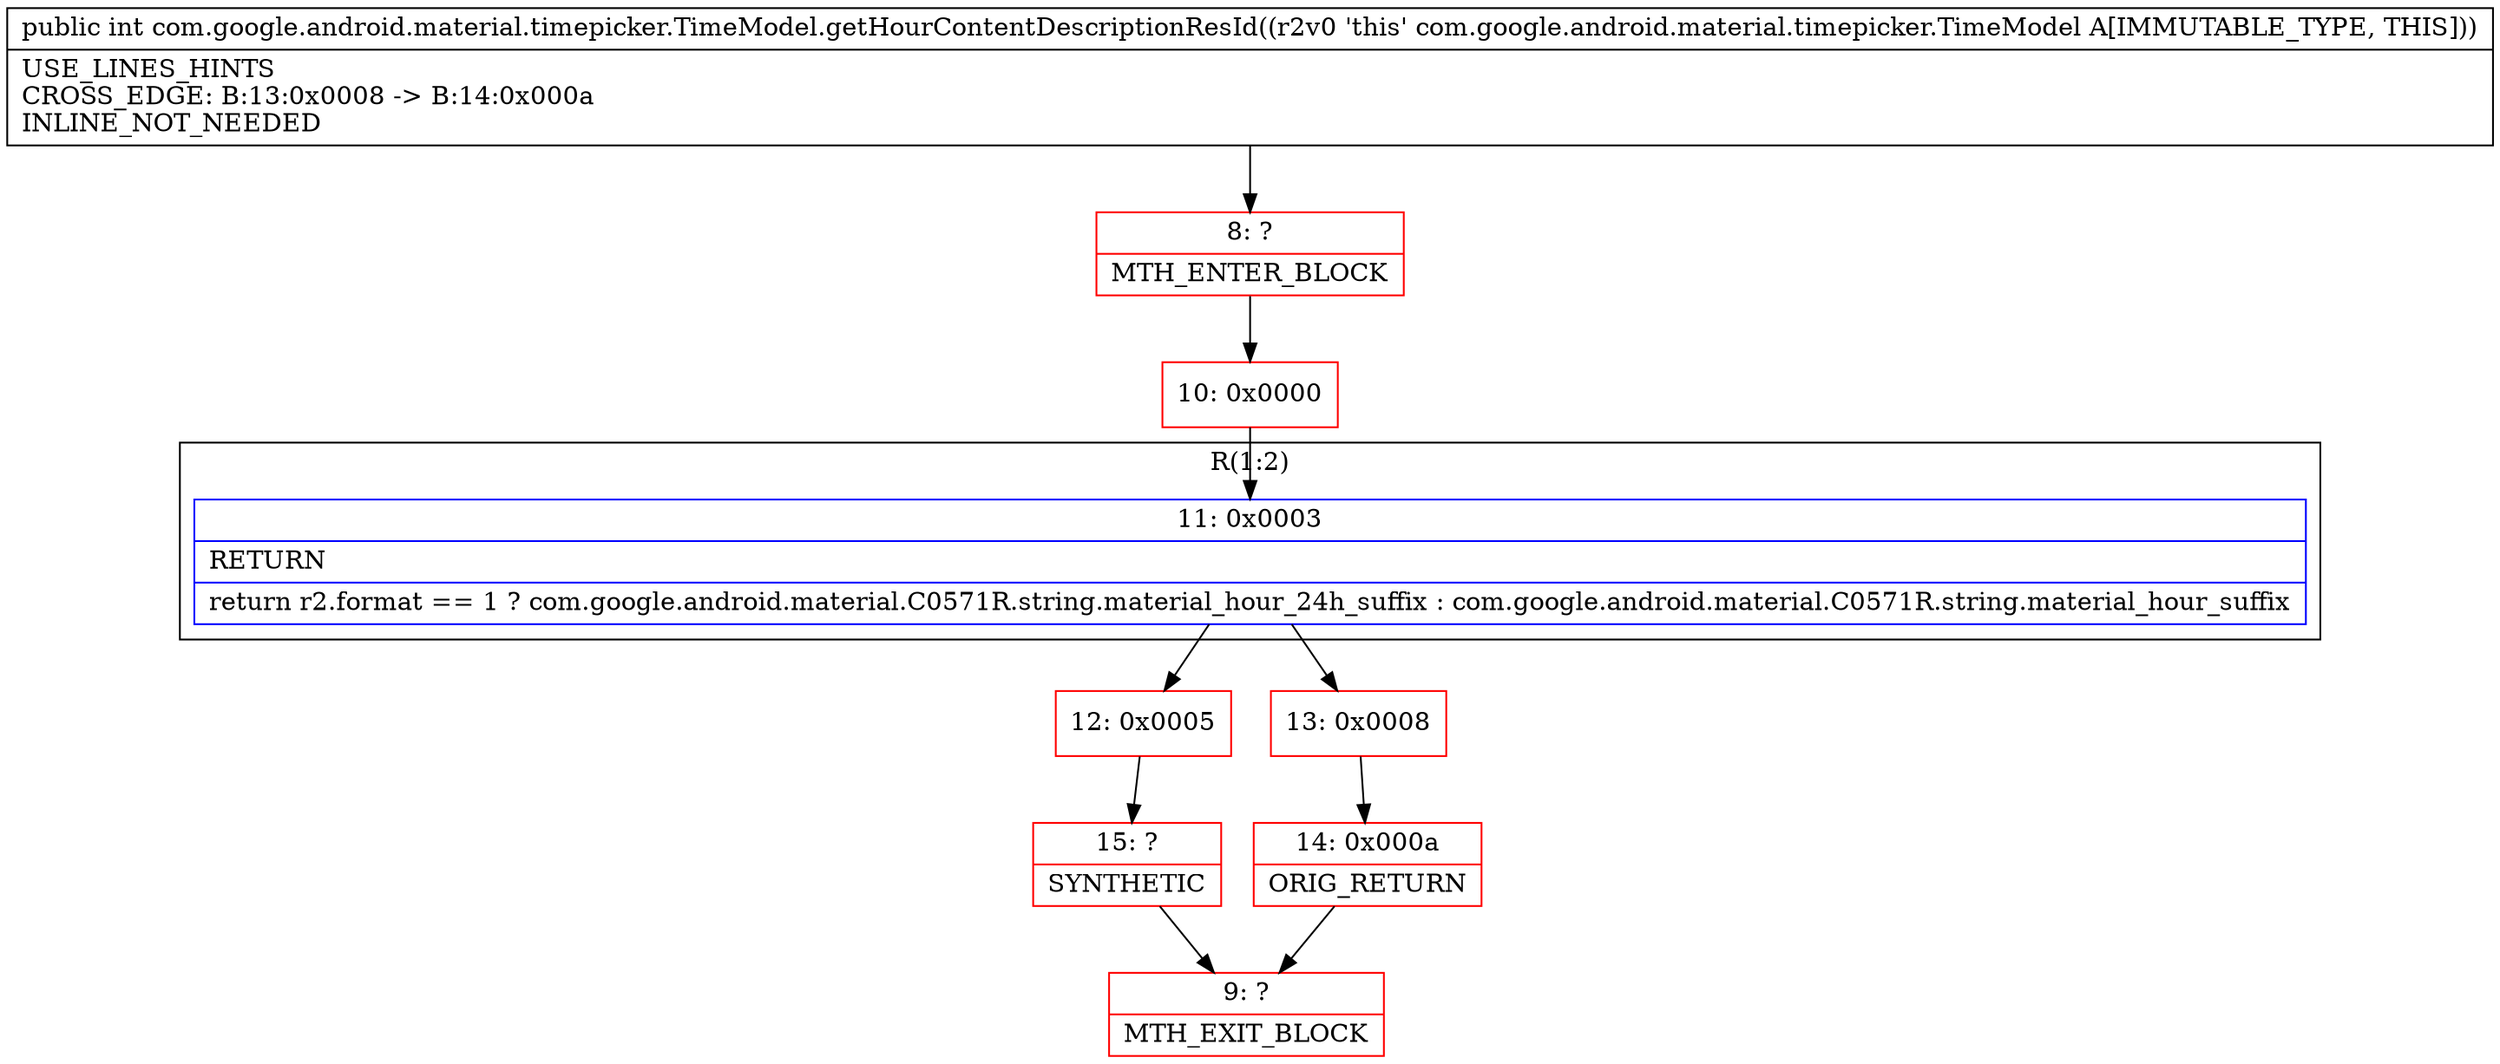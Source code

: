digraph "CFG forcom.google.android.material.timepicker.TimeModel.getHourContentDescriptionResId()I" {
subgraph cluster_Region_779431887 {
label = "R(1:2)";
node [shape=record,color=blue];
Node_11 [shape=record,label="{11\:\ 0x0003|RETURN\l|return r2.format == 1 ? com.google.android.material.C0571R.string.material_hour_24h_suffix : com.google.android.material.C0571R.string.material_hour_suffix\l}"];
}
Node_8 [shape=record,color=red,label="{8\:\ ?|MTH_ENTER_BLOCK\l}"];
Node_10 [shape=record,color=red,label="{10\:\ 0x0000}"];
Node_12 [shape=record,color=red,label="{12\:\ 0x0005}"];
Node_15 [shape=record,color=red,label="{15\:\ ?|SYNTHETIC\l}"];
Node_9 [shape=record,color=red,label="{9\:\ ?|MTH_EXIT_BLOCK\l}"];
Node_13 [shape=record,color=red,label="{13\:\ 0x0008}"];
Node_14 [shape=record,color=red,label="{14\:\ 0x000a|ORIG_RETURN\l}"];
MethodNode[shape=record,label="{public int com.google.android.material.timepicker.TimeModel.getHourContentDescriptionResId((r2v0 'this' com.google.android.material.timepicker.TimeModel A[IMMUTABLE_TYPE, THIS]))  | USE_LINES_HINTS\lCROSS_EDGE: B:13:0x0008 \-\> B:14:0x000a\lINLINE_NOT_NEEDED\l}"];
MethodNode -> Node_8;Node_11 -> Node_12;
Node_11 -> Node_13;
Node_8 -> Node_10;
Node_10 -> Node_11;
Node_12 -> Node_15;
Node_15 -> Node_9;
Node_13 -> Node_14;
Node_14 -> Node_9;
}

